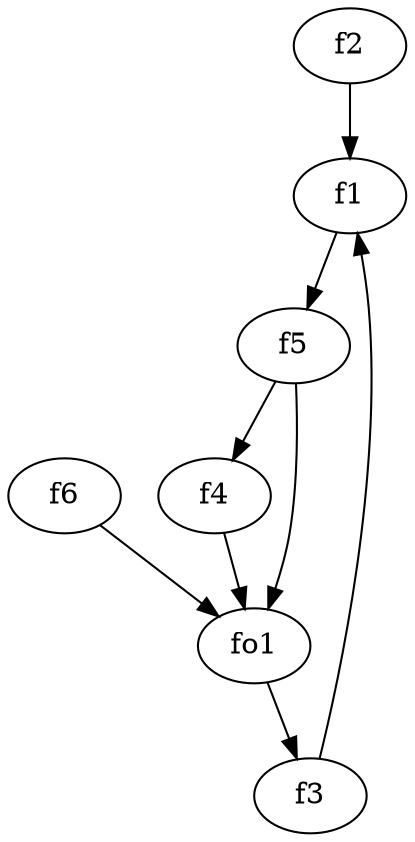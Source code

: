 strict digraph  {
f1;
f2;
f3;
f4;
f5;
f6;
fo1;
f1 -> f5  [weight=2];
f2 -> f1  [weight=2];
f3 -> f1  [weight=2];
f4 -> fo1  [weight=2];
f5 -> f4  [weight=2];
f5 -> fo1  [weight=2];
f6 -> fo1  [weight=2];
fo1 -> f3  [weight=2];
}
